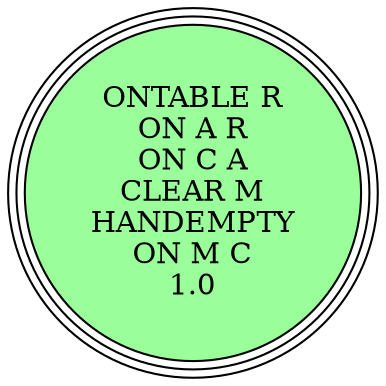 digraph {
"ONTABLE R\nON A R\nON C A\nCLEAR M\nHANDEMPTY\nON M C\n1.0\n" [shape=circle, style=filled, fillcolor=palegreen1, peripheries=3];
"ONTABLE R\nON A R\nON C A\nCLEAR M\nHANDEMPTY\nON M C\n1.0\n" [shape=circle, style=filled, fillcolor=palegreen1, peripheries=3];
}
